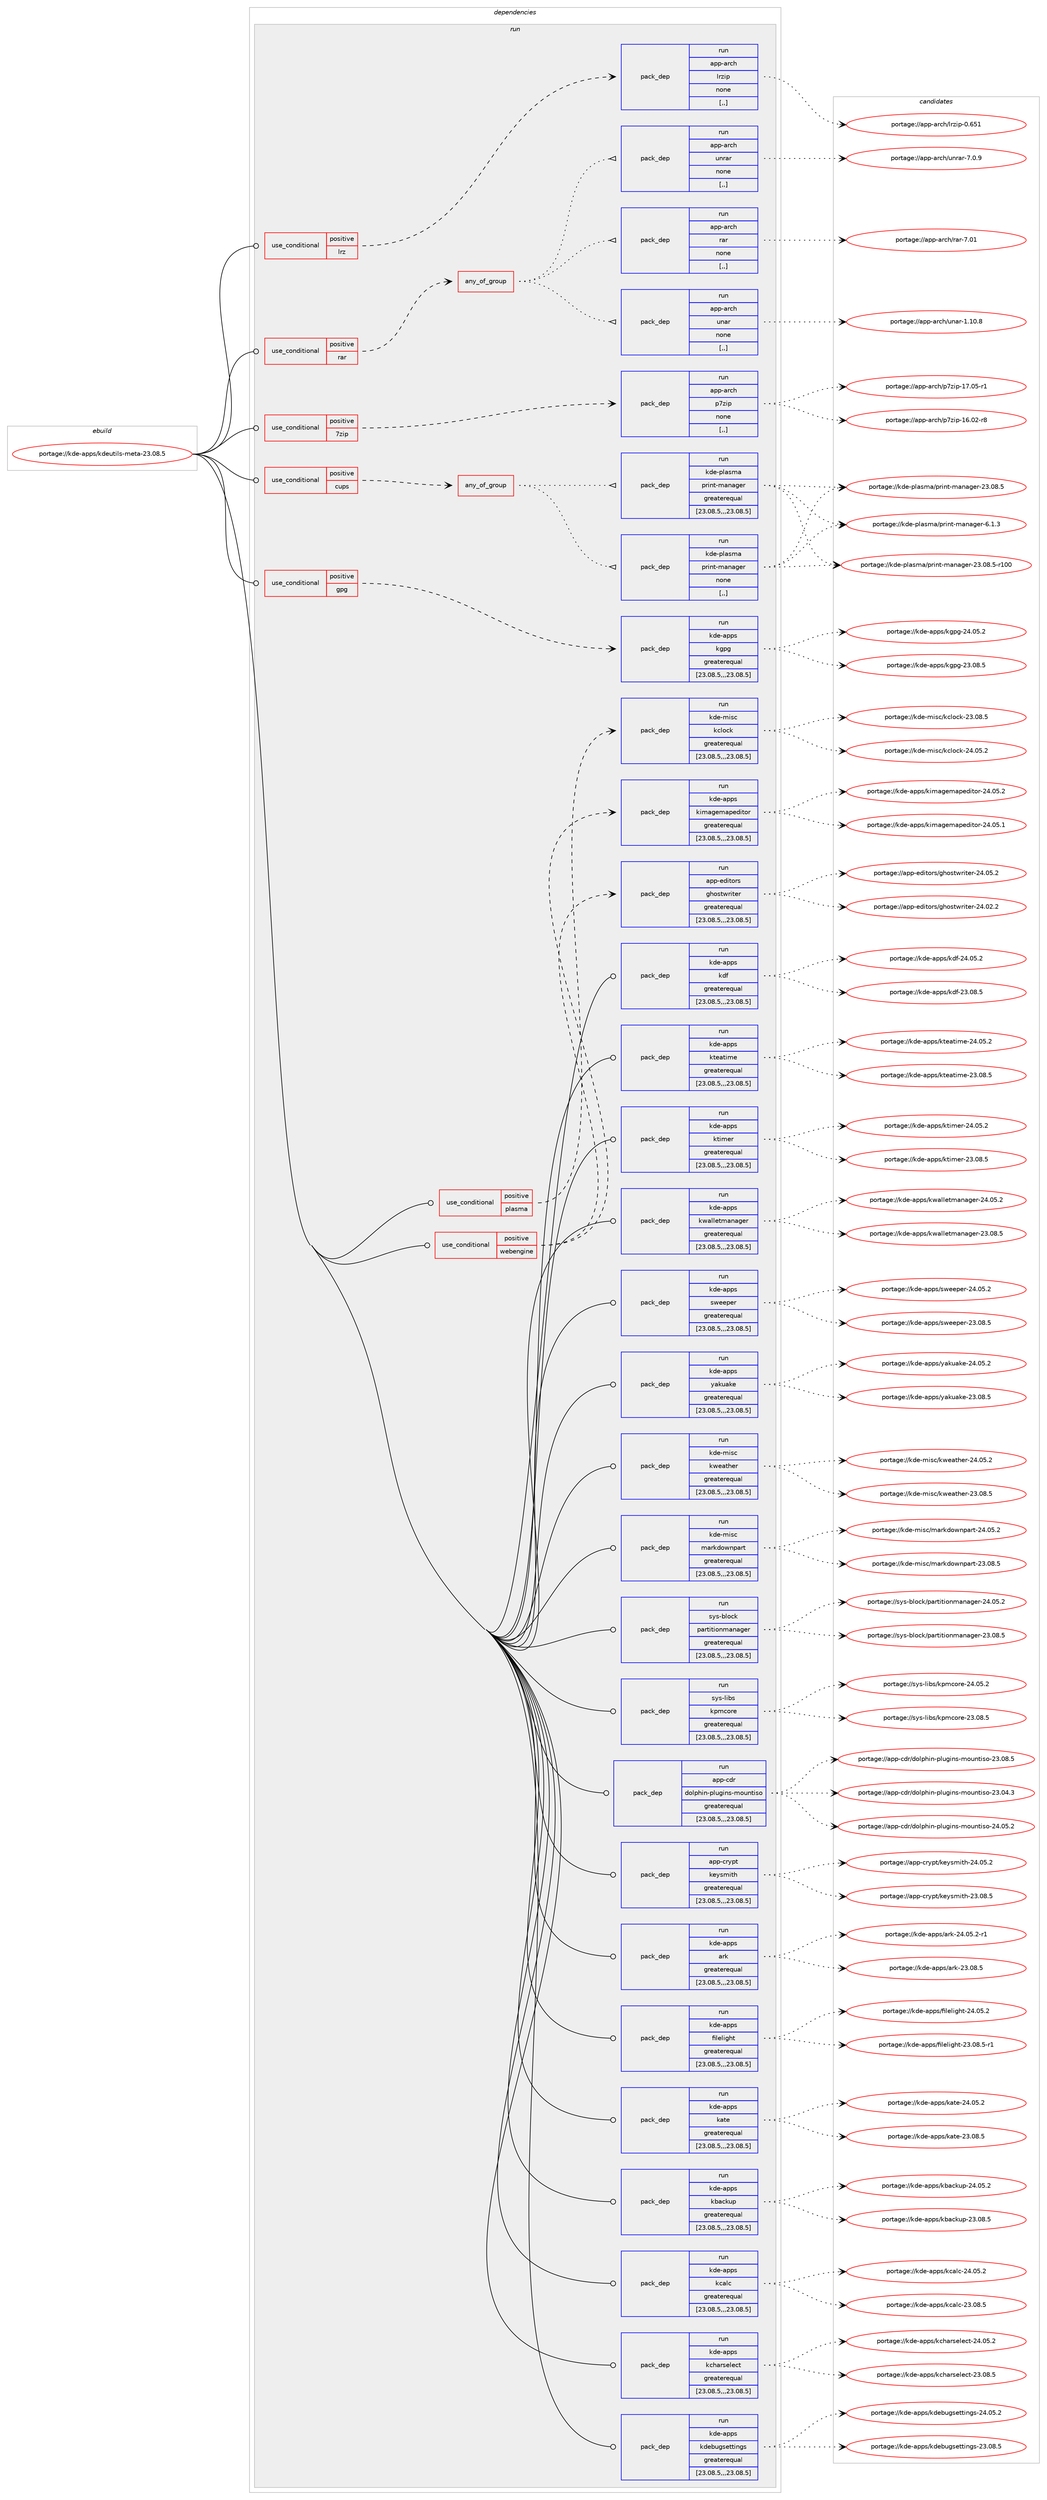 digraph prolog {

# *************
# Graph options
# *************

newrank=true;
concentrate=true;
compound=true;
graph [rankdir=LR,fontname=Helvetica,fontsize=10,ranksep=1.5];#, ranksep=2.5, nodesep=0.2];
edge  [arrowhead=vee];
node  [fontname=Helvetica,fontsize=10];

# **********
# The ebuild
# **********

subgraph cluster_leftcol {
color=gray;
label=<<i>ebuild</i>>;
id [label="portage://kde-apps/kdeutils-meta-23.08.5", color=red, width=4, href="../kde-apps/kdeutils-meta-23.08.5.svg"];
}

# ****************
# The dependencies
# ****************

subgraph cluster_midcol {
color=gray;
label=<<i>dependencies</i>>;
subgraph cluster_compile {
fillcolor="#eeeeee";
style=filled;
label=<<i>compile</i>>;
}
subgraph cluster_compileandrun {
fillcolor="#eeeeee";
style=filled;
label=<<i>compile and run</i>>;
}
subgraph cluster_run {
fillcolor="#eeeeee";
style=filled;
label=<<i>run</i>>;
subgraph cond67285 {
dependency253119 [label=<<TABLE BORDER="0" CELLBORDER="1" CELLSPACING="0" CELLPADDING="4"><TR><TD ROWSPAN="3" CELLPADDING="10">use_conditional</TD></TR><TR><TD>positive</TD></TR><TR><TD>7zip</TD></TR></TABLE>>, shape=none, color=red];
subgraph pack184055 {
dependency253120 [label=<<TABLE BORDER="0" CELLBORDER="1" CELLSPACING="0" CELLPADDING="4" WIDTH="220"><TR><TD ROWSPAN="6" CELLPADDING="30">pack_dep</TD></TR><TR><TD WIDTH="110">run</TD></TR><TR><TD>app-arch</TD></TR><TR><TD>p7zip</TD></TR><TR><TD>none</TD></TR><TR><TD>[,,]</TD></TR></TABLE>>, shape=none, color=blue];
}
dependency253119:e -> dependency253120:w [weight=20,style="dashed",arrowhead="vee"];
}
id:e -> dependency253119:w [weight=20,style="solid",arrowhead="odot"];
subgraph cond67286 {
dependency253121 [label=<<TABLE BORDER="0" CELLBORDER="1" CELLSPACING="0" CELLPADDING="4"><TR><TD ROWSPAN="3" CELLPADDING="10">use_conditional</TD></TR><TR><TD>positive</TD></TR><TR><TD>cups</TD></TR></TABLE>>, shape=none, color=red];
subgraph any1619 {
dependency253122 [label=<<TABLE BORDER="0" CELLBORDER="1" CELLSPACING="0" CELLPADDING="4"><TR><TD CELLPADDING="10">any_of_group</TD></TR></TABLE>>, shape=none, color=red];subgraph pack184056 {
dependency253123 [label=<<TABLE BORDER="0" CELLBORDER="1" CELLSPACING="0" CELLPADDING="4" WIDTH="220"><TR><TD ROWSPAN="6" CELLPADDING="30">pack_dep</TD></TR><TR><TD WIDTH="110">run</TD></TR><TR><TD>kde-plasma</TD></TR><TR><TD>print-manager</TD></TR><TR><TD>none</TD></TR><TR><TD>[,,]</TD></TR></TABLE>>, shape=none, color=blue];
}
dependency253122:e -> dependency253123:w [weight=20,style="dotted",arrowhead="oinv"];
subgraph pack184057 {
dependency253124 [label=<<TABLE BORDER="0" CELLBORDER="1" CELLSPACING="0" CELLPADDING="4" WIDTH="220"><TR><TD ROWSPAN="6" CELLPADDING="30">pack_dep</TD></TR><TR><TD WIDTH="110">run</TD></TR><TR><TD>kde-plasma</TD></TR><TR><TD>print-manager</TD></TR><TR><TD>greaterequal</TD></TR><TR><TD>[23.08.5,,,23.08.5]</TD></TR></TABLE>>, shape=none, color=blue];
}
dependency253122:e -> dependency253124:w [weight=20,style="dotted",arrowhead="oinv"];
}
dependency253121:e -> dependency253122:w [weight=20,style="dashed",arrowhead="vee"];
}
id:e -> dependency253121:w [weight=20,style="solid",arrowhead="odot"];
subgraph cond67287 {
dependency253125 [label=<<TABLE BORDER="0" CELLBORDER="1" CELLSPACING="0" CELLPADDING="4"><TR><TD ROWSPAN="3" CELLPADDING="10">use_conditional</TD></TR><TR><TD>positive</TD></TR><TR><TD>gpg</TD></TR></TABLE>>, shape=none, color=red];
subgraph pack184058 {
dependency253126 [label=<<TABLE BORDER="0" CELLBORDER="1" CELLSPACING="0" CELLPADDING="4" WIDTH="220"><TR><TD ROWSPAN="6" CELLPADDING="30">pack_dep</TD></TR><TR><TD WIDTH="110">run</TD></TR><TR><TD>kde-apps</TD></TR><TR><TD>kgpg</TD></TR><TR><TD>greaterequal</TD></TR><TR><TD>[23.08.5,,,23.08.5]</TD></TR></TABLE>>, shape=none, color=blue];
}
dependency253125:e -> dependency253126:w [weight=20,style="dashed",arrowhead="vee"];
}
id:e -> dependency253125:w [weight=20,style="solid",arrowhead="odot"];
subgraph cond67288 {
dependency253127 [label=<<TABLE BORDER="0" CELLBORDER="1" CELLSPACING="0" CELLPADDING="4"><TR><TD ROWSPAN="3" CELLPADDING="10">use_conditional</TD></TR><TR><TD>positive</TD></TR><TR><TD>lrz</TD></TR></TABLE>>, shape=none, color=red];
subgraph pack184059 {
dependency253128 [label=<<TABLE BORDER="0" CELLBORDER="1" CELLSPACING="0" CELLPADDING="4" WIDTH="220"><TR><TD ROWSPAN="6" CELLPADDING="30">pack_dep</TD></TR><TR><TD WIDTH="110">run</TD></TR><TR><TD>app-arch</TD></TR><TR><TD>lrzip</TD></TR><TR><TD>none</TD></TR><TR><TD>[,,]</TD></TR></TABLE>>, shape=none, color=blue];
}
dependency253127:e -> dependency253128:w [weight=20,style="dashed",arrowhead="vee"];
}
id:e -> dependency253127:w [weight=20,style="solid",arrowhead="odot"];
subgraph cond67289 {
dependency253129 [label=<<TABLE BORDER="0" CELLBORDER="1" CELLSPACING="0" CELLPADDING="4"><TR><TD ROWSPAN="3" CELLPADDING="10">use_conditional</TD></TR><TR><TD>positive</TD></TR><TR><TD>plasma</TD></TR></TABLE>>, shape=none, color=red];
subgraph pack184060 {
dependency253130 [label=<<TABLE BORDER="0" CELLBORDER="1" CELLSPACING="0" CELLPADDING="4" WIDTH="220"><TR><TD ROWSPAN="6" CELLPADDING="30">pack_dep</TD></TR><TR><TD WIDTH="110">run</TD></TR><TR><TD>kde-misc</TD></TR><TR><TD>kclock</TD></TR><TR><TD>greaterequal</TD></TR><TR><TD>[23.08.5,,,23.08.5]</TD></TR></TABLE>>, shape=none, color=blue];
}
dependency253129:e -> dependency253130:w [weight=20,style="dashed",arrowhead="vee"];
}
id:e -> dependency253129:w [weight=20,style="solid",arrowhead="odot"];
subgraph cond67290 {
dependency253131 [label=<<TABLE BORDER="0" CELLBORDER="1" CELLSPACING="0" CELLPADDING="4"><TR><TD ROWSPAN="3" CELLPADDING="10">use_conditional</TD></TR><TR><TD>positive</TD></TR><TR><TD>rar</TD></TR></TABLE>>, shape=none, color=red];
subgraph any1620 {
dependency253132 [label=<<TABLE BORDER="0" CELLBORDER="1" CELLSPACING="0" CELLPADDING="4"><TR><TD CELLPADDING="10">any_of_group</TD></TR></TABLE>>, shape=none, color=red];subgraph pack184061 {
dependency253133 [label=<<TABLE BORDER="0" CELLBORDER="1" CELLSPACING="0" CELLPADDING="4" WIDTH="220"><TR><TD ROWSPAN="6" CELLPADDING="30">pack_dep</TD></TR><TR><TD WIDTH="110">run</TD></TR><TR><TD>app-arch</TD></TR><TR><TD>rar</TD></TR><TR><TD>none</TD></TR><TR><TD>[,,]</TD></TR></TABLE>>, shape=none, color=blue];
}
dependency253132:e -> dependency253133:w [weight=20,style="dotted",arrowhead="oinv"];
subgraph pack184062 {
dependency253134 [label=<<TABLE BORDER="0" CELLBORDER="1" CELLSPACING="0" CELLPADDING="4" WIDTH="220"><TR><TD ROWSPAN="6" CELLPADDING="30">pack_dep</TD></TR><TR><TD WIDTH="110">run</TD></TR><TR><TD>app-arch</TD></TR><TR><TD>unrar</TD></TR><TR><TD>none</TD></TR><TR><TD>[,,]</TD></TR></TABLE>>, shape=none, color=blue];
}
dependency253132:e -> dependency253134:w [weight=20,style="dotted",arrowhead="oinv"];
subgraph pack184063 {
dependency253135 [label=<<TABLE BORDER="0" CELLBORDER="1" CELLSPACING="0" CELLPADDING="4" WIDTH="220"><TR><TD ROWSPAN="6" CELLPADDING="30">pack_dep</TD></TR><TR><TD WIDTH="110">run</TD></TR><TR><TD>app-arch</TD></TR><TR><TD>unar</TD></TR><TR><TD>none</TD></TR><TR><TD>[,,]</TD></TR></TABLE>>, shape=none, color=blue];
}
dependency253132:e -> dependency253135:w [weight=20,style="dotted",arrowhead="oinv"];
}
dependency253131:e -> dependency253132:w [weight=20,style="dashed",arrowhead="vee"];
}
id:e -> dependency253131:w [weight=20,style="solid",arrowhead="odot"];
subgraph cond67291 {
dependency253136 [label=<<TABLE BORDER="0" CELLBORDER="1" CELLSPACING="0" CELLPADDING="4"><TR><TD ROWSPAN="3" CELLPADDING="10">use_conditional</TD></TR><TR><TD>positive</TD></TR><TR><TD>webengine</TD></TR></TABLE>>, shape=none, color=red];
subgraph pack184064 {
dependency253137 [label=<<TABLE BORDER="0" CELLBORDER="1" CELLSPACING="0" CELLPADDING="4" WIDTH="220"><TR><TD ROWSPAN="6" CELLPADDING="30">pack_dep</TD></TR><TR><TD WIDTH="110">run</TD></TR><TR><TD>app-editors</TD></TR><TR><TD>ghostwriter</TD></TR><TR><TD>greaterequal</TD></TR><TR><TD>[23.08.5,,,23.08.5]</TD></TR></TABLE>>, shape=none, color=blue];
}
dependency253136:e -> dependency253137:w [weight=20,style="dashed",arrowhead="vee"];
subgraph pack184065 {
dependency253138 [label=<<TABLE BORDER="0" CELLBORDER="1" CELLSPACING="0" CELLPADDING="4" WIDTH="220"><TR><TD ROWSPAN="6" CELLPADDING="30">pack_dep</TD></TR><TR><TD WIDTH="110">run</TD></TR><TR><TD>kde-apps</TD></TR><TR><TD>kimagemapeditor</TD></TR><TR><TD>greaterequal</TD></TR><TR><TD>[23.08.5,,,23.08.5]</TD></TR></TABLE>>, shape=none, color=blue];
}
dependency253136:e -> dependency253138:w [weight=20,style="dashed",arrowhead="vee"];
}
id:e -> dependency253136:w [weight=20,style="solid",arrowhead="odot"];
subgraph pack184066 {
dependency253139 [label=<<TABLE BORDER="0" CELLBORDER="1" CELLSPACING="0" CELLPADDING="4" WIDTH="220"><TR><TD ROWSPAN="6" CELLPADDING="30">pack_dep</TD></TR><TR><TD WIDTH="110">run</TD></TR><TR><TD>app-cdr</TD></TR><TR><TD>dolphin-plugins-mountiso</TD></TR><TR><TD>greaterequal</TD></TR><TR><TD>[23.08.5,,,23.08.5]</TD></TR></TABLE>>, shape=none, color=blue];
}
id:e -> dependency253139:w [weight=20,style="solid",arrowhead="odot"];
subgraph pack184067 {
dependency253140 [label=<<TABLE BORDER="0" CELLBORDER="1" CELLSPACING="0" CELLPADDING="4" WIDTH="220"><TR><TD ROWSPAN="6" CELLPADDING="30">pack_dep</TD></TR><TR><TD WIDTH="110">run</TD></TR><TR><TD>app-crypt</TD></TR><TR><TD>keysmith</TD></TR><TR><TD>greaterequal</TD></TR><TR><TD>[23.08.5,,,23.08.5]</TD></TR></TABLE>>, shape=none, color=blue];
}
id:e -> dependency253140:w [weight=20,style="solid",arrowhead="odot"];
subgraph pack184068 {
dependency253141 [label=<<TABLE BORDER="0" CELLBORDER="1" CELLSPACING="0" CELLPADDING="4" WIDTH="220"><TR><TD ROWSPAN="6" CELLPADDING="30">pack_dep</TD></TR><TR><TD WIDTH="110">run</TD></TR><TR><TD>kde-apps</TD></TR><TR><TD>ark</TD></TR><TR><TD>greaterequal</TD></TR><TR><TD>[23.08.5,,,23.08.5]</TD></TR></TABLE>>, shape=none, color=blue];
}
id:e -> dependency253141:w [weight=20,style="solid",arrowhead="odot"];
subgraph pack184069 {
dependency253142 [label=<<TABLE BORDER="0" CELLBORDER="1" CELLSPACING="0" CELLPADDING="4" WIDTH="220"><TR><TD ROWSPAN="6" CELLPADDING="30">pack_dep</TD></TR><TR><TD WIDTH="110">run</TD></TR><TR><TD>kde-apps</TD></TR><TR><TD>filelight</TD></TR><TR><TD>greaterequal</TD></TR><TR><TD>[23.08.5,,,23.08.5]</TD></TR></TABLE>>, shape=none, color=blue];
}
id:e -> dependency253142:w [weight=20,style="solid",arrowhead="odot"];
subgraph pack184070 {
dependency253143 [label=<<TABLE BORDER="0" CELLBORDER="1" CELLSPACING="0" CELLPADDING="4" WIDTH="220"><TR><TD ROWSPAN="6" CELLPADDING="30">pack_dep</TD></TR><TR><TD WIDTH="110">run</TD></TR><TR><TD>kde-apps</TD></TR><TR><TD>kate</TD></TR><TR><TD>greaterequal</TD></TR><TR><TD>[23.08.5,,,23.08.5]</TD></TR></TABLE>>, shape=none, color=blue];
}
id:e -> dependency253143:w [weight=20,style="solid",arrowhead="odot"];
subgraph pack184071 {
dependency253144 [label=<<TABLE BORDER="0" CELLBORDER="1" CELLSPACING="0" CELLPADDING="4" WIDTH="220"><TR><TD ROWSPAN="6" CELLPADDING="30">pack_dep</TD></TR><TR><TD WIDTH="110">run</TD></TR><TR><TD>kde-apps</TD></TR><TR><TD>kbackup</TD></TR><TR><TD>greaterequal</TD></TR><TR><TD>[23.08.5,,,23.08.5]</TD></TR></TABLE>>, shape=none, color=blue];
}
id:e -> dependency253144:w [weight=20,style="solid",arrowhead="odot"];
subgraph pack184072 {
dependency253145 [label=<<TABLE BORDER="0" CELLBORDER="1" CELLSPACING="0" CELLPADDING="4" WIDTH="220"><TR><TD ROWSPAN="6" CELLPADDING="30">pack_dep</TD></TR><TR><TD WIDTH="110">run</TD></TR><TR><TD>kde-apps</TD></TR><TR><TD>kcalc</TD></TR><TR><TD>greaterequal</TD></TR><TR><TD>[23.08.5,,,23.08.5]</TD></TR></TABLE>>, shape=none, color=blue];
}
id:e -> dependency253145:w [weight=20,style="solid",arrowhead="odot"];
subgraph pack184073 {
dependency253146 [label=<<TABLE BORDER="0" CELLBORDER="1" CELLSPACING="0" CELLPADDING="4" WIDTH="220"><TR><TD ROWSPAN="6" CELLPADDING="30">pack_dep</TD></TR><TR><TD WIDTH="110">run</TD></TR><TR><TD>kde-apps</TD></TR><TR><TD>kcharselect</TD></TR><TR><TD>greaterequal</TD></TR><TR><TD>[23.08.5,,,23.08.5]</TD></TR></TABLE>>, shape=none, color=blue];
}
id:e -> dependency253146:w [weight=20,style="solid",arrowhead="odot"];
subgraph pack184074 {
dependency253147 [label=<<TABLE BORDER="0" CELLBORDER="1" CELLSPACING="0" CELLPADDING="4" WIDTH="220"><TR><TD ROWSPAN="6" CELLPADDING="30">pack_dep</TD></TR><TR><TD WIDTH="110">run</TD></TR><TR><TD>kde-apps</TD></TR><TR><TD>kdebugsettings</TD></TR><TR><TD>greaterequal</TD></TR><TR><TD>[23.08.5,,,23.08.5]</TD></TR></TABLE>>, shape=none, color=blue];
}
id:e -> dependency253147:w [weight=20,style="solid",arrowhead="odot"];
subgraph pack184075 {
dependency253148 [label=<<TABLE BORDER="0" CELLBORDER="1" CELLSPACING="0" CELLPADDING="4" WIDTH="220"><TR><TD ROWSPAN="6" CELLPADDING="30">pack_dep</TD></TR><TR><TD WIDTH="110">run</TD></TR><TR><TD>kde-apps</TD></TR><TR><TD>kdf</TD></TR><TR><TD>greaterequal</TD></TR><TR><TD>[23.08.5,,,23.08.5]</TD></TR></TABLE>>, shape=none, color=blue];
}
id:e -> dependency253148:w [weight=20,style="solid",arrowhead="odot"];
subgraph pack184076 {
dependency253149 [label=<<TABLE BORDER="0" CELLBORDER="1" CELLSPACING="0" CELLPADDING="4" WIDTH="220"><TR><TD ROWSPAN="6" CELLPADDING="30">pack_dep</TD></TR><TR><TD WIDTH="110">run</TD></TR><TR><TD>kde-apps</TD></TR><TR><TD>kteatime</TD></TR><TR><TD>greaterequal</TD></TR><TR><TD>[23.08.5,,,23.08.5]</TD></TR></TABLE>>, shape=none, color=blue];
}
id:e -> dependency253149:w [weight=20,style="solid",arrowhead="odot"];
subgraph pack184077 {
dependency253150 [label=<<TABLE BORDER="0" CELLBORDER="1" CELLSPACING="0" CELLPADDING="4" WIDTH="220"><TR><TD ROWSPAN="6" CELLPADDING="30">pack_dep</TD></TR><TR><TD WIDTH="110">run</TD></TR><TR><TD>kde-apps</TD></TR><TR><TD>ktimer</TD></TR><TR><TD>greaterequal</TD></TR><TR><TD>[23.08.5,,,23.08.5]</TD></TR></TABLE>>, shape=none, color=blue];
}
id:e -> dependency253150:w [weight=20,style="solid",arrowhead="odot"];
subgraph pack184078 {
dependency253151 [label=<<TABLE BORDER="0" CELLBORDER="1" CELLSPACING="0" CELLPADDING="4" WIDTH="220"><TR><TD ROWSPAN="6" CELLPADDING="30">pack_dep</TD></TR><TR><TD WIDTH="110">run</TD></TR><TR><TD>kde-apps</TD></TR><TR><TD>kwalletmanager</TD></TR><TR><TD>greaterequal</TD></TR><TR><TD>[23.08.5,,,23.08.5]</TD></TR></TABLE>>, shape=none, color=blue];
}
id:e -> dependency253151:w [weight=20,style="solid",arrowhead="odot"];
subgraph pack184079 {
dependency253152 [label=<<TABLE BORDER="0" CELLBORDER="1" CELLSPACING="0" CELLPADDING="4" WIDTH="220"><TR><TD ROWSPAN="6" CELLPADDING="30">pack_dep</TD></TR><TR><TD WIDTH="110">run</TD></TR><TR><TD>kde-apps</TD></TR><TR><TD>sweeper</TD></TR><TR><TD>greaterequal</TD></TR><TR><TD>[23.08.5,,,23.08.5]</TD></TR></TABLE>>, shape=none, color=blue];
}
id:e -> dependency253152:w [weight=20,style="solid",arrowhead="odot"];
subgraph pack184080 {
dependency253153 [label=<<TABLE BORDER="0" CELLBORDER="1" CELLSPACING="0" CELLPADDING="4" WIDTH="220"><TR><TD ROWSPAN="6" CELLPADDING="30">pack_dep</TD></TR><TR><TD WIDTH="110">run</TD></TR><TR><TD>kde-apps</TD></TR><TR><TD>yakuake</TD></TR><TR><TD>greaterequal</TD></TR><TR><TD>[23.08.5,,,23.08.5]</TD></TR></TABLE>>, shape=none, color=blue];
}
id:e -> dependency253153:w [weight=20,style="solid",arrowhead="odot"];
subgraph pack184081 {
dependency253154 [label=<<TABLE BORDER="0" CELLBORDER="1" CELLSPACING="0" CELLPADDING="4" WIDTH="220"><TR><TD ROWSPAN="6" CELLPADDING="30">pack_dep</TD></TR><TR><TD WIDTH="110">run</TD></TR><TR><TD>kde-misc</TD></TR><TR><TD>kweather</TD></TR><TR><TD>greaterequal</TD></TR><TR><TD>[23.08.5,,,23.08.5]</TD></TR></TABLE>>, shape=none, color=blue];
}
id:e -> dependency253154:w [weight=20,style="solid",arrowhead="odot"];
subgraph pack184082 {
dependency253155 [label=<<TABLE BORDER="0" CELLBORDER="1" CELLSPACING="0" CELLPADDING="4" WIDTH="220"><TR><TD ROWSPAN="6" CELLPADDING="30">pack_dep</TD></TR><TR><TD WIDTH="110">run</TD></TR><TR><TD>kde-misc</TD></TR><TR><TD>markdownpart</TD></TR><TR><TD>greaterequal</TD></TR><TR><TD>[23.08.5,,,23.08.5]</TD></TR></TABLE>>, shape=none, color=blue];
}
id:e -> dependency253155:w [weight=20,style="solid",arrowhead="odot"];
subgraph pack184083 {
dependency253156 [label=<<TABLE BORDER="0" CELLBORDER="1" CELLSPACING="0" CELLPADDING="4" WIDTH="220"><TR><TD ROWSPAN="6" CELLPADDING="30">pack_dep</TD></TR><TR><TD WIDTH="110">run</TD></TR><TR><TD>sys-block</TD></TR><TR><TD>partitionmanager</TD></TR><TR><TD>greaterequal</TD></TR><TR><TD>[23.08.5,,,23.08.5]</TD></TR></TABLE>>, shape=none, color=blue];
}
id:e -> dependency253156:w [weight=20,style="solid",arrowhead="odot"];
subgraph pack184084 {
dependency253157 [label=<<TABLE BORDER="0" CELLBORDER="1" CELLSPACING="0" CELLPADDING="4" WIDTH="220"><TR><TD ROWSPAN="6" CELLPADDING="30">pack_dep</TD></TR><TR><TD WIDTH="110">run</TD></TR><TR><TD>sys-libs</TD></TR><TR><TD>kpmcore</TD></TR><TR><TD>greaterequal</TD></TR><TR><TD>[23.08.5,,,23.08.5]</TD></TR></TABLE>>, shape=none, color=blue];
}
id:e -> dependency253157:w [weight=20,style="solid",arrowhead="odot"];
}
}

# **************
# The candidates
# **************

subgraph cluster_choices {
rank=same;
color=gray;
label=<<i>candidates</i>>;

subgraph choice184055 {
color=black;
nodesep=1;
choice9711211245971149910447112551221051124549554648534511449 [label="portage://app-arch/p7zip-17.05-r1", color=red, width=4,href="../app-arch/p7zip-17.05-r1.svg"];
choice9711211245971149910447112551221051124549544648504511456 [label="portage://app-arch/p7zip-16.02-r8", color=red, width=4,href="../app-arch/p7zip-16.02-r8.svg"];
dependency253120:e -> choice9711211245971149910447112551221051124549554648534511449:w [style=dotted,weight="100"];
dependency253120:e -> choice9711211245971149910447112551221051124549544648504511456:w [style=dotted,weight="100"];
}
subgraph choice184056 {
color=black;
nodesep=1;
choice10710010145112108971151099747112114105110116451099711097103101114455051464856465345114494848 [label="portage://kde-plasma/print-manager-23.08.5-r100", color=red, width=4,href="../kde-plasma/print-manager-23.08.5-r100.svg"];
choice107100101451121089711510997471121141051101164510997110971031011144550514648564653 [label="portage://kde-plasma/print-manager-23.08.5", color=red, width=4,href="../kde-plasma/print-manager-23.08.5.svg"];
choice10710010145112108971151099747112114105110116451099711097103101114455446494651 [label="portage://kde-plasma/print-manager-6.1.3", color=red, width=4,href="../kde-plasma/print-manager-6.1.3.svg"];
dependency253123:e -> choice10710010145112108971151099747112114105110116451099711097103101114455051464856465345114494848:w [style=dotted,weight="100"];
dependency253123:e -> choice107100101451121089711510997471121141051101164510997110971031011144550514648564653:w [style=dotted,weight="100"];
dependency253123:e -> choice10710010145112108971151099747112114105110116451099711097103101114455446494651:w [style=dotted,weight="100"];
}
subgraph choice184057 {
color=black;
nodesep=1;
choice10710010145112108971151099747112114105110116451099711097103101114455051464856465345114494848 [label="portage://kde-plasma/print-manager-23.08.5-r100", color=red, width=4,href="../kde-plasma/print-manager-23.08.5-r100.svg"];
choice107100101451121089711510997471121141051101164510997110971031011144550514648564653 [label="portage://kde-plasma/print-manager-23.08.5", color=red, width=4,href="../kde-plasma/print-manager-23.08.5.svg"];
choice10710010145112108971151099747112114105110116451099711097103101114455446494651 [label="portage://kde-plasma/print-manager-6.1.3", color=red, width=4,href="../kde-plasma/print-manager-6.1.3.svg"];
dependency253124:e -> choice10710010145112108971151099747112114105110116451099711097103101114455051464856465345114494848:w [style=dotted,weight="100"];
dependency253124:e -> choice107100101451121089711510997471121141051101164510997110971031011144550514648564653:w [style=dotted,weight="100"];
dependency253124:e -> choice10710010145112108971151099747112114105110116451099711097103101114455446494651:w [style=dotted,weight="100"];
}
subgraph choice184058 {
color=black;
nodesep=1;
choice1071001014597112112115471071031121034550524648534650 [label="portage://kde-apps/kgpg-24.05.2", color=red, width=4,href="../kde-apps/kgpg-24.05.2.svg"];
choice1071001014597112112115471071031121034550514648564653 [label="portage://kde-apps/kgpg-23.08.5", color=red, width=4,href="../kde-apps/kgpg-23.08.5.svg"];
dependency253126:e -> choice1071001014597112112115471071031121034550524648534650:w [style=dotted,weight="100"];
dependency253126:e -> choice1071001014597112112115471071031121034550514648564653:w [style=dotted,weight="100"];
}
subgraph choice184059 {
color=black;
nodesep=1;
choice9711211245971149910447108114122105112454846545349 [label="portage://app-arch/lrzip-0.651", color=red, width=4,href="../app-arch/lrzip-0.651.svg"];
dependency253128:e -> choice9711211245971149910447108114122105112454846545349:w [style=dotted,weight="100"];
}
subgraph choice184060 {
color=black;
nodesep=1;
choice10710010145109105115994710799108111991074550524648534650 [label="portage://kde-misc/kclock-24.05.2", color=red, width=4,href="../kde-misc/kclock-24.05.2.svg"];
choice10710010145109105115994710799108111991074550514648564653 [label="portage://kde-misc/kclock-23.08.5", color=red, width=4,href="../kde-misc/kclock-23.08.5.svg"];
dependency253130:e -> choice10710010145109105115994710799108111991074550524648534650:w [style=dotted,weight="100"];
dependency253130:e -> choice10710010145109105115994710799108111991074550514648564653:w [style=dotted,weight="100"];
}
subgraph choice184061 {
color=black;
nodesep=1;
choice9711211245971149910447114971144555464849 [label="portage://app-arch/rar-7.01", color=red, width=4,href="../app-arch/rar-7.01.svg"];
dependency253133:e -> choice9711211245971149910447114971144555464849:w [style=dotted,weight="100"];
}
subgraph choice184062 {
color=black;
nodesep=1;
choice971121124597114991044711711011497114455546484657 [label="portage://app-arch/unrar-7.0.9", color=red, width=4,href="../app-arch/unrar-7.0.9.svg"];
dependency253134:e -> choice971121124597114991044711711011497114455546484657:w [style=dotted,weight="100"];
}
subgraph choice184063 {
color=black;
nodesep=1;
choice97112112459711499104471171109711445494649484656 [label="portage://app-arch/unar-1.10.8", color=red, width=4,href="../app-arch/unar-1.10.8.svg"];
dependency253135:e -> choice97112112459711499104471171109711445494649484656:w [style=dotted,weight="100"];
}
subgraph choice184064 {
color=black;
nodesep=1;
choice9711211245101100105116111114115471031041111151161191141051161011144550524648534650 [label="portage://app-editors/ghostwriter-24.05.2", color=red, width=4,href="../app-editors/ghostwriter-24.05.2.svg"];
choice9711211245101100105116111114115471031041111151161191141051161011144550524648504650 [label="portage://app-editors/ghostwriter-24.02.2", color=red, width=4,href="../app-editors/ghostwriter-24.02.2.svg"];
dependency253137:e -> choice9711211245101100105116111114115471031041111151161191141051161011144550524648534650:w [style=dotted,weight="100"];
dependency253137:e -> choice9711211245101100105116111114115471031041111151161191141051161011144550524648504650:w [style=dotted,weight="100"];
}
subgraph choice184065 {
color=black;
nodesep=1;
choice10710010145971121121154710710510997103101109971121011001051161111144550524648534650 [label="portage://kde-apps/kimagemapeditor-24.05.2", color=red, width=4,href="../kde-apps/kimagemapeditor-24.05.2.svg"];
choice10710010145971121121154710710510997103101109971121011001051161111144550524648534649 [label="portage://kde-apps/kimagemapeditor-24.05.1", color=red, width=4,href="../kde-apps/kimagemapeditor-24.05.1.svg"];
dependency253138:e -> choice10710010145971121121154710710510997103101109971121011001051161111144550524648534650:w [style=dotted,weight="100"];
dependency253138:e -> choice10710010145971121121154710710510997103101109971121011001051161111144550524648534649:w [style=dotted,weight="100"];
}
subgraph choice184066 {
color=black;
nodesep=1;
choice9711211245991001144710011110811210410511045112108117103105110115451091111171101161051151114550524648534650 [label="portage://app-cdr/dolphin-plugins-mountiso-24.05.2", color=red, width=4,href="../app-cdr/dolphin-plugins-mountiso-24.05.2.svg"];
choice9711211245991001144710011110811210410511045112108117103105110115451091111171101161051151114550514648564653 [label="portage://app-cdr/dolphin-plugins-mountiso-23.08.5", color=red, width=4,href="../app-cdr/dolphin-plugins-mountiso-23.08.5.svg"];
choice9711211245991001144710011110811210410511045112108117103105110115451091111171101161051151114550514648524651 [label="portage://app-cdr/dolphin-plugins-mountiso-23.04.3", color=red, width=4,href="../app-cdr/dolphin-plugins-mountiso-23.04.3.svg"];
dependency253139:e -> choice9711211245991001144710011110811210410511045112108117103105110115451091111171101161051151114550524648534650:w [style=dotted,weight="100"];
dependency253139:e -> choice9711211245991001144710011110811210410511045112108117103105110115451091111171101161051151114550514648564653:w [style=dotted,weight="100"];
dependency253139:e -> choice9711211245991001144710011110811210410511045112108117103105110115451091111171101161051151114550514648524651:w [style=dotted,weight="100"];
}
subgraph choice184067 {
color=black;
nodesep=1;
choice971121124599114121112116471071011211151091051161044550524648534650 [label="portage://app-crypt/keysmith-24.05.2", color=red, width=4,href="../app-crypt/keysmith-24.05.2.svg"];
choice971121124599114121112116471071011211151091051161044550514648564653 [label="portage://app-crypt/keysmith-23.08.5", color=red, width=4,href="../app-crypt/keysmith-23.08.5.svg"];
dependency253140:e -> choice971121124599114121112116471071011211151091051161044550524648534650:w [style=dotted,weight="100"];
dependency253140:e -> choice971121124599114121112116471071011211151091051161044550514648564653:w [style=dotted,weight="100"];
}
subgraph choice184068 {
color=black;
nodesep=1;
choice1071001014597112112115479711410745505246485346504511449 [label="portage://kde-apps/ark-24.05.2-r1", color=red, width=4,href="../kde-apps/ark-24.05.2-r1.svg"];
choice107100101459711211211547971141074550514648564653 [label="portage://kde-apps/ark-23.08.5", color=red, width=4,href="../kde-apps/ark-23.08.5.svg"];
dependency253141:e -> choice1071001014597112112115479711410745505246485346504511449:w [style=dotted,weight="100"];
dependency253141:e -> choice107100101459711211211547971141074550514648564653:w [style=dotted,weight="100"];
}
subgraph choice184069 {
color=black;
nodesep=1;
choice1071001014597112112115471021051081011081051031041164550524648534650 [label="portage://kde-apps/filelight-24.05.2", color=red, width=4,href="../kde-apps/filelight-24.05.2.svg"];
choice10710010145971121121154710210510810110810510310411645505146485646534511449 [label="portage://kde-apps/filelight-23.08.5-r1", color=red, width=4,href="../kde-apps/filelight-23.08.5-r1.svg"];
dependency253142:e -> choice1071001014597112112115471021051081011081051031041164550524648534650:w [style=dotted,weight="100"];
dependency253142:e -> choice10710010145971121121154710210510810110810510310411645505146485646534511449:w [style=dotted,weight="100"];
}
subgraph choice184070 {
color=black;
nodesep=1;
choice107100101459711211211547107971161014550524648534650 [label="portage://kde-apps/kate-24.05.2", color=red, width=4,href="../kde-apps/kate-24.05.2.svg"];
choice107100101459711211211547107971161014550514648564653 [label="portage://kde-apps/kate-23.08.5", color=red, width=4,href="../kde-apps/kate-23.08.5.svg"];
dependency253143:e -> choice107100101459711211211547107971161014550524648534650:w [style=dotted,weight="100"];
dependency253143:e -> choice107100101459711211211547107971161014550514648564653:w [style=dotted,weight="100"];
}
subgraph choice184071 {
color=black;
nodesep=1;
choice1071001014597112112115471079897991071171124550524648534650 [label="portage://kde-apps/kbackup-24.05.2", color=red, width=4,href="../kde-apps/kbackup-24.05.2.svg"];
choice1071001014597112112115471079897991071171124550514648564653 [label="portage://kde-apps/kbackup-23.08.5", color=red, width=4,href="../kde-apps/kbackup-23.08.5.svg"];
dependency253144:e -> choice1071001014597112112115471079897991071171124550524648534650:w [style=dotted,weight="100"];
dependency253144:e -> choice1071001014597112112115471079897991071171124550514648564653:w [style=dotted,weight="100"];
}
subgraph choice184072 {
color=black;
nodesep=1;
choice1071001014597112112115471079997108994550524648534650 [label="portage://kde-apps/kcalc-24.05.2", color=red, width=4,href="../kde-apps/kcalc-24.05.2.svg"];
choice1071001014597112112115471079997108994550514648564653 [label="portage://kde-apps/kcalc-23.08.5", color=red, width=4,href="../kde-apps/kcalc-23.08.5.svg"];
dependency253145:e -> choice1071001014597112112115471079997108994550524648534650:w [style=dotted,weight="100"];
dependency253145:e -> choice1071001014597112112115471079997108994550514648564653:w [style=dotted,weight="100"];
}
subgraph choice184073 {
color=black;
nodesep=1;
choice1071001014597112112115471079910497114115101108101991164550524648534650 [label="portage://kde-apps/kcharselect-24.05.2", color=red, width=4,href="../kde-apps/kcharselect-24.05.2.svg"];
choice1071001014597112112115471079910497114115101108101991164550514648564653 [label="portage://kde-apps/kcharselect-23.08.5", color=red, width=4,href="../kde-apps/kcharselect-23.08.5.svg"];
dependency253146:e -> choice1071001014597112112115471079910497114115101108101991164550524648534650:w [style=dotted,weight="100"];
dependency253146:e -> choice1071001014597112112115471079910497114115101108101991164550514648564653:w [style=dotted,weight="100"];
}
subgraph choice184074 {
color=black;
nodesep=1;
choice107100101459711211211547107100101981171031151011161161051101031154550524648534650 [label="portage://kde-apps/kdebugsettings-24.05.2", color=red, width=4,href="../kde-apps/kdebugsettings-24.05.2.svg"];
choice107100101459711211211547107100101981171031151011161161051101031154550514648564653 [label="portage://kde-apps/kdebugsettings-23.08.5", color=red, width=4,href="../kde-apps/kdebugsettings-23.08.5.svg"];
dependency253147:e -> choice107100101459711211211547107100101981171031151011161161051101031154550524648534650:w [style=dotted,weight="100"];
dependency253147:e -> choice107100101459711211211547107100101981171031151011161161051101031154550514648564653:w [style=dotted,weight="100"];
}
subgraph choice184075 {
color=black;
nodesep=1;
choice1071001014597112112115471071001024550524648534650 [label="portage://kde-apps/kdf-24.05.2", color=red, width=4,href="../kde-apps/kdf-24.05.2.svg"];
choice1071001014597112112115471071001024550514648564653 [label="portage://kde-apps/kdf-23.08.5", color=red, width=4,href="../kde-apps/kdf-23.08.5.svg"];
dependency253148:e -> choice1071001014597112112115471071001024550524648534650:w [style=dotted,weight="100"];
dependency253148:e -> choice1071001014597112112115471071001024550514648564653:w [style=dotted,weight="100"];
}
subgraph choice184076 {
color=black;
nodesep=1;
choice107100101459711211211547107116101971161051091014550524648534650 [label="portage://kde-apps/kteatime-24.05.2", color=red, width=4,href="../kde-apps/kteatime-24.05.2.svg"];
choice107100101459711211211547107116101971161051091014550514648564653 [label="portage://kde-apps/kteatime-23.08.5", color=red, width=4,href="../kde-apps/kteatime-23.08.5.svg"];
dependency253149:e -> choice107100101459711211211547107116101971161051091014550524648534650:w [style=dotted,weight="100"];
dependency253149:e -> choice107100101459711211211547107116101971161051091014550514648564653:w [style=dotted,weight="100"];
}
subgraph choice184077 {
color=black;
nodesep=1;
choice1071001014597112112115471071161051091011144550524648534650 [label="portage://kde-apps/ktimer-24.05.2", color=red, width=4,href="../kde-apps/ktimer-24.05.2.svg"];
choice1071001014597112112115471071161051091011144550514648564653 [label="portage://kde-apps/ktimer-23.08.5", color=red, width=4,href="../kde-apps/ktimer-23.08.5.svg"];
dependency253150:e -> choice1071001014597112112115471071161051091011144550524648534650:w [style=dotted,weight="100"];
dependency253150:e -> choice1071001014597112112115471071161051091011144550514648564653:w [style=dotted,weight="100"];
}
subgraph choice184078 {
color=black;
nodesep=1;
choice1071001014597112112115471071199710810810111610997110971031011144550524648534650 [label="portage://kde-apps/kwalletmanager-24.05.2", color=red, width=4,href="../kde-apps/kwalletmanager-24.05.2.svg"];
choice1071001014597112112115471071199710810810111610997110971031011144550514648564653 [label="portage://kde-apps/kwalletmanager-23.08.5", color=red, width=4,href="../kde-apps/kwalletmanager-23.08.5.svg"];
dependency253151:e -> choice1071001014597112112115471071199710810810111610997110971031011144550524648534650:w [style=dotted,weight="100"];
dependency253151:e -> choice1071001014597112112115471071199710810810111610997110971031011144550514648564653:w [style=dotted,weight="100"];
}
subgraph choice184079 {
color=black;
nodesep=1;
choice1071001014597112112115471151191011011121011144550524648534650 [label="portage://kde-apps/sweeper-24.05.2", color=red, width=4,href="../kde-apps/sweeper-24.05.2.svg"];
choice1071001014597112112115471151191011011121011144550514648564653 [label="portage://kde-apps/sweeper-23.08.5", color=red, width=4,href="../kde-apps/sweeper-23.08.5.svg"];
dependency253152:e -> choice1071001014597112112115471151191011011121011144550524648534650:w [style=dotted,weight="100"];
dependency253152:e -> choice1071001014597112112115471151191011011121011144550514648564653:w [style=dotted,weight="100"];
}
subgraph choice184080 {
color=black;
nodesep=1;
choice10710010145971121121154712197107117971071014550524648534650 [label="portage://kde-apps/yakuake-24.05.2", color=red, width=4,href="../kde-apps/yakuake-24.05.2.svg"];
choice10710010145971121121154712197107117971071014550514648564653 [label="portage://kde-apps/yakuake-23.08.5", color=red, width=4,href="../kde-apps/yakuake-23.08.5.svg"];
dependency253153:e -> choice10710010145971121121154712197107117971071014550524648534650:w [style=dotted,weight="100"];
dependency253153:e -> choice10710010145971121121154712197107117971071014550514648564653:w [style=dotted,weight="100"];
}
subgraph choice184081 {
color=black;
nodesep=1;
choice107100101451091051159947107119101971161041011144550524648534650 [label="portage://kde-misc/kweather-24.05.2", color=red, width=4,href="../kde-misc/kweather-24.05.2.svg"];
choice107100101451091051159947107119101971161041011144550514648564653 [label="portage://kde-misc/kweather-23.08.5", color=red, width=4,href="../kde-misc/kweather-23.08.5.svg"];
dependency253154:e -> choice107100101451091051159947107119101971161041011144550524648534650:w [style=dotted,weight="100"];
dependency253154:e -> choice107100101451091051159947107119101971161041011144550514648564653:w [style=dotted,weight="100"];
}
subgraph choice184082 {
color=black;
nodesep=1;
choice10710010145109105115994710997114107100111119110112971141164550524648534650 [label="portage://kde-misc/markdownpart-24.05.2", color=red, width=4,href="../kde-misc/markdownpart-24.05.2.svg"];
choice10710010145109105115994710997114107100111119110112971141164550514648564653 [label="portage://kde-misc/markdownpart-23.08.5", color=red, width=4,href="../kde-misc/markdownpart-23.08.5.svg"];
dependency253155:e -> choice10710010145109105115994710997114107100111119110112971141164550524648534650:w [style=dotted,weight="100"];
dependency253155:e -> choice10710010145109105115994710997114107100111119110112971141164550514648564653:w [style=dotted,weight="100"];
}
subgraph choice184083 {
color=black;
nodesep=1;
choice115121115459810811199107471129711411610511610511111010997110971031011144550524648534650 [label="portage://sys-block/partitionmanager-24.05.2", color=red, width=4,href="../sys-block/partitionmanager-24.05.2.svg"];
choice115121115459810811199107471129711411610511610511111010997110971031011144550514648564653 [label="portage://sys-block/partitionmanager-23.08.5", color=red, width=4,href="../sys-block/partitionmanager-23.08.5.svg"];
dependency253156:e -> choice115121115459810811199107471129711411610511610511111010997110971031011144550524648534650:w [style=dotted,weight="100"];
dependency253156:e -> choice115121115459810811199107471129711411610511610511111010997110971031011144550514648564653:w [style=dotted,weight="100"];
}
subgraph choice184084 {
color=black;
nodesep=1;
choice115121115451081059811547107112109991111141014550524648534650 [label="portage://sys-libs/kpmcore-24.05.2", color=red, width=4,href="../sys-libs/kpmcore-24.05.2.svg"];
choice115121115451081059811547107112109991111141014550514648564653 [label="portage://sys-libs/kpmcore-23.08.5", color=red, width=4,href="../sys-libs/kpmcore-23.08.5.svg"];
dependency253157:e -> choice115121115451081059811547107112109991111141014550524648534650:w [style=dotted,weight="100"];
dependency253157:e -> choice115121115451081059811547107112109991111141014550514648564653:w [style=dotted,weight="100"];
}
}

}
